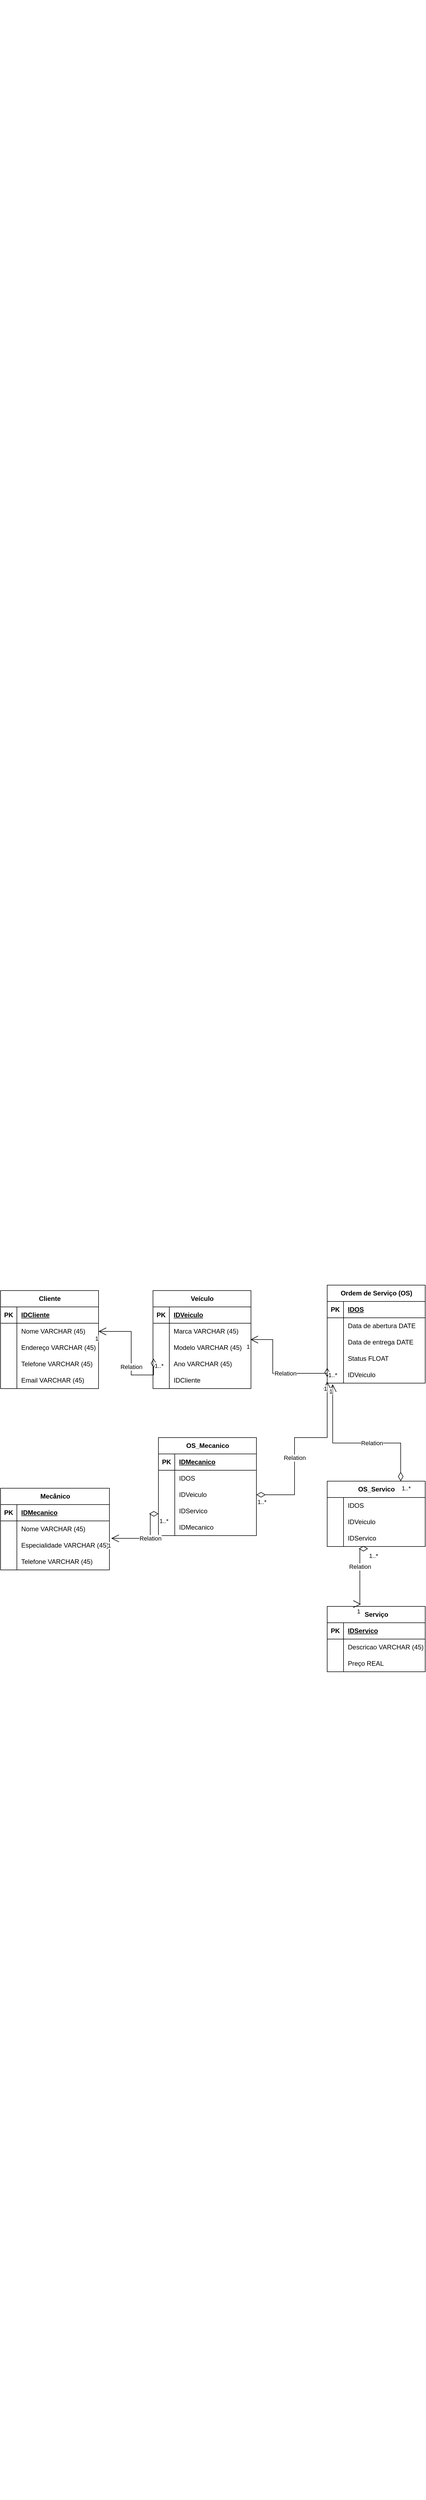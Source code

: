 <mxfile version="26.0.11">
  <diagram name="Página-1" id="3N7LyYh1EsVA9Rvr0ZQE">
    <mxGraphModel dx="880" dy="434" grid="1" gridSize="10" guides="1" tooltips="1" connect="1" arrows="1" fold="1" page="1" pageScale="1" pageWidth="827" pageHeight="1169" math="0" shadow="0">
      <root>
        <mxCell id="0" />
        <mxCell id="1" parent="0" />
        <mxCell id="9Ai0LDbEZ_OrRud7lZ-n-2" value="&#xa;  &#xa;    &#xa;      &#xa;        &#xa;        &#xa;        &#xa;          &#xa;        &#xa;        &#xa;          &#xa;        &#xa;        &#xa;          &#xa;        &#xa;        &#xa;          &#xa;        &#xa;        &#xa;          &#xa;        &#xa;        &#xa;          &#xa;        &#xa;        &#xa;          &#xa;        &#xa;        &#xa;          &#xa;        &#xa;        &#xa;          &#xa;        &#xa;        &#xa;          &#xa;        &#xa;        &#xa;          &#xa;        &#xa;        &#xa;          &#xa;        &#xa;        &#xa;          &#xa;        &#xa;        &#xa;          &#xa;        &#xa;        &#xa;          &#xa;        &#xa;        &#xa;          &#xa;        &#xa;        &#xa;          &#xa;        &#xa;        &#xa;          &#xa;        &#xa;        &#xa;          &#xa;        &#xa;        &#xa;          &#xa;        &#xa;        &#xa;          &#xa;        &#xa;        &#xa;          &#xa;        &#xa;        &#xa;          &#xa;        &#xa;        &#xa;          &#xa;        &#xa;        &#xa;          &#xa;        &#xa;        &#xa;          &#xa;        &#xa;        &#xa;          &#xa;        &#xa;        &#xa;          &#xa;        &#xa;        &#xa;          " style="text;whiteSpace=wrap;html=1;" parent="1" vertex="1">
          <mxGeometry x="40" y="40" width="30" height="1330" as="geometry" />
        </mxCell>
        <mxCell id="9Ai0LDbEZ_OrRud7lZ-n-3" value="&#xa;  &#xa;    &#xa;      &#xa;        &#xa;        &#xa;        &#xa;        &#xa;          &#xa;        &#xa;        &#xa;          &#xa;        &#xa;        &#xa;          &#xa;        &#xa;        &#xa;          &#xa;        &#xa;        &#xa;          &#xa;        &#xa;        &#xa;        &#xa;          &#xa;        &#xa;        &#xa;          &#xa;        &#xa;        &#xa;          &#xa;        &#xa;        &#xa;          &#xa;        &#xa;        &#xa;          &#xa;        &#xa;        &#xa;          &#xa;        &#xa;        &#xa;          &#xa;        &#xa;        &#xa;        &#xa;          &#xa;        &#xa;        &#xa;          &#xa;        &#xa;        &#xa;          &#xa;        &#xa;        &#xa;          &#xa;        &#xa;        &#xa;          &#xa;        &#xa;        &#xa;          &#xa;        &#xa;        &#xa;          &#xa;        &#xa;        &#xa;          &#xa;        &#xa;        &#xa;          &#xa;        &#xa;        &#xa;        &#xa;          &#xa;        &#xa;        &#xa;          &#xa;        &#xa;        &#xa;          &#xa;        &#xa;        &#xa;        &#xa;          &#xa;        &#xa;        &#xa;          &#xa;        &#xa;        &#xa;          &#xa;        &#xa;        &#xa;          &#xa;        &#xa;        &#xa;          &#xa;        &#xa;        &#xa;          &#xa;        &#xa;        &#xa;        &#xa;          &#xa;        &#xa;        &#xa;          &#xa;        &#xa;        &#xa;          " style="text;whiteSpace=wrap;html=1;" parent="1" vertex="1">
          <mxGeometry x="80" y="1410" width="30" height="1590" as="geometry" />
        </mxCell>
        <mxCell id="9Ai0LDbEZ_OrRud7lZ-n-4" value="&#xa;  &#xa;    &#xa;      &#xa;        &#xa;        &#xa;        &#xa;        &#xa;          &#xa;        &#xa;        &#xa;          &#xa;        &#xa;        &#xa;          &#xa;        &#xa;        &#xa;          &#xa;        &#xa;        &#xa;          &#xa;        &#xa;        &#xa;        &#xa;          &#xa;        &#xa;        &#xa;          &#xa;        &#xa;        &#xa;          &#xa;        &#xa;        &#xa;          &#xa;        &#xa;        &#xa;          &#xa;        &#xa;        &#xa;          &#xa;        &#xa;        &#xa;          &#xa;        &#xa;        &#xa;        &#xa;          &#xa;        &#xa;        &#xa;          &#xa;        &#xa;        &#xa;          &#xa;        &#xa;        &#xa;          &#xa;        &#xa;        &#xa;          &#xa;        &#xa;        &#xa;          &#xa;        &#xa;        &#xa;          &#xa;        &#xa;        &#xa;          &#xa;        &#xa;        &#xa;          &#xa;        &#xa;        &#xa;        &#xa;          &#xa;        &#xa;        &#xa;          &#xa;        &#xa;        &#xa;          &#xa;        &#xa;        &#xa;        &#xa;          &#xa;        &#xa;        &#xa;          &#xa;        &#xa;        &#xa;          &#xa;        &#xa;        &#xa;          &#xa;        &#xa;        &#xa;          &#xa;        &#xa;        &#xa;          &#xa;        &#xa;        &#xa;        &#xa;          &#xa;        &#xa;        &#xa;          &#xa;        &#xa;        &#xa;          " style="text;whiteSpace=wrap;html=1;" parent="1" vertex="1">
          <mxGeometry x="80" y="3040" width="30" height="1590" as="geometry" />
        </mxCell>
        <mxCell id="9Ai0LDbEZ_OrRud7lZ-n-5" value="Cliente" style="shape=table;startSize=30;container=1;collapsible=1;childLayout=tableLayout;fixedRows=1;rowLines=0;fontStyle=1;align=center;resizeLast=1;html=1;" parent="1" vertex="1">
          <mxGeometry x="20" y="2410" width="180" height="180" as="geometry" />
        </mxCell>
        <mxCell id="9Ai0LDbEZ_OrRud7lZ-n-6" value="" style="shape=tableRow;horizontal=0;startSize=0;swimlaneHead=0;swimlaneBody=0;fillColor=none;collapsible=0;dropTarget=0;points=[[0,0.5],[1,0.5]];portConstraint=eastwest;top=0;left=0;right=0;bottom=1;" parent="9Ai0LDbEZ_OrRud7lZ-n-5" vertex="1">
          <mxGeometry y="30" width="180" height="30" as="geometry" />
        </mxCell>
        <mxCell id="9Ai0LDbEZ_OrRud7lZ-n-7" value="PK" style="shape=partialRectangle;connectable=0;fillColor=none;top=0;left=0;bottom=0;right=0;fontStyle=1;overflow=hidden;whiteSpace=wrap;html=1;" parent="9Ai0LDbEZ_OrRud7lZ-n-6" vertex="1">
          <mxGeometry width="30" height="30" as="geometry">
            <mxRectangle width="30" height="30" as="alternateBounds" />
          </mxGeometry>
        </mxCell>
        <mxCell id="9Ai0LDbEZ_OrRud7lZ-n-8" value="IDCliente" style="shape=partialRectangle;connectable=0;fillColor=none;top=0;left=0;bottom=0;right=0;align=left;spacingLeft=6;fontStyle=5;overflow=hidden;whiteSpace=wrap;html=1;" parent="9Ai0LDbEZ_OrRud7lZ-n-6" vertex="1">
          <mxGeometry x="30" width="150" height="30" as="geometry">
            <mxRectangle width="150" height="30" as="alternateBounds" />
          </mxGeometry>
        </mxCell>
        <mxCell id="9Ai0LDbEZ_OrRud7lZ-n-9" value="" style="shape=tableRow;horizontal=0;startSize=0;swimlaneHead=0;swimlaneBody=0;fillColor=none;collapsible=0;dropTarget=0;points=[[0,0.5],[1,0.5]];portConstraint=eastwest;top=0;left=0;right=0;bottom=0;" parent="9Ai0LDbEZ_OrRud7lZ-n-5" vertex="1">
          <mxGeometry y="60" width="180" height="30" as="geometry" />
        </mxCell>
        <mxCell id="9Ai0LDbEZ_OrRud7lZ-n-10" value="" style="shape=partialRectangle;connectable=0;fillColor=none;top=0;left=0;bottom=0;right=0;editable=1;overflow=hidden;whiteSpace=wrap;html=1;" parent="9Ai0LDbEZ_OrRud7lZ-n-9" vertex="1">
          <mxGeometry width="30" height="30" as="geometry">
            <mxRectangle width="30" height="30" as="alternateBounds" />
          </mxGeometry>
        </mxCell>
        <mxCell id="9Ai0LDbEZ_OrRud7lZ-n-11" value="Nome VARCHAR (45)" style="shape=partialRectangle;connectable=0;fillColor=none;top=0;left=0;bottom=0;right=0;align=left;spacingLeft=6;overflow=hidden;whiteSpace=wrap;html=1;" parent="9Ai0LDbEZ_OrRud7lZ-n-9" vertex="1">
          <mxGeometry x="30" width="150" height="30" as="geometry">
            <mxRectangle width="150" height="30" as="alternateBounds" />
          </mxGeometry>
        </mxCell>
        <mxCell id="9Ai0LDbEZ_OrRud7lZ-n-12" value="" style="shape=tableRow;horizontal=0;startSize=0;swimlaneHead=0;swimlaneBody=0;fillColor=none;collapsible=0;dropTarget=0;points=[[0,0.5],[1,0.5]];portConstraint=eastwest;top=0;left=0;right=0;bottom=0;" parent="9Ai0LDbEZ_OrRud7lZ-n-5" vertex="1">
          <mxGeometry y="90" width="180" height="30" as="geometry" />
        </mxCell>
        <mxCell id="9Ai0LDbEZ_OrRud7lZ-n-13" value="" style="shape=partialRectangle;connectable=0;fillColor=none;top=0;left=0;bottom=0;right=0;editable=1;overflow=hidden;whiteSpace=wrap;html=1;" parent="9Ai0LDbEZ_OrRud7lZ-n-12" vertex="1">
          <mxGeometry width="30" height="30" as="geometry">
            <mxRectangle width="30" height="30" as="alternateBounds" />
          </mxGeometry>
        </mxCell>
        <mxCell id="9Ai0LDbEZ_OrRud7lZ-n-14" value="Endereço VARCHAR (45)" style="shape=partialRectangle;connectable=0;fillColor=none;top=0;left=0;bottom=0;right=0;align=left;spacingLeft=6;overflow=hidden;whiteSpace=wrap;html=1;" parent="9Ai0LDbEZ_OrRud7lZ-n-12" vertex="1">
          <mxGeometry x="30" width="150" height="30" as="geometry">
            <mxRectangle width="150" height="30" as="alternateBounds" />
          </mxGeometry>
        </mxCell>
        <mxCell id="9Ai0LDbEZ_OrRud7lZ-n-15" value="" style="shape=tableRow;horizontal=0;startSize=0;swimlaneHead=0;swimlaneBody=0;fillColor=none;collapsible=0;dropTarget=0;points=[[0,0.5],[1,0.5]];portConstraint=eastwest;top=0;left=0;right=0;bottom=0;" parent="9Ai0LDbEZ_OrRud7lZ-n-5" vertex="1">
          <mxGeometry y="120" width="180" height="30" as="geometry" />
        </mxCell>
        <mxCell id="9Ai0LDbEZ_OrRud7lZ-n-16" value="" style="shape=partialRectangle;connectable=0;fillColor=none;top=0;left=0;bottom=0;right=0;editable=1;overflow=hidden;whiteSpace=wrap;html=1;" parent="9Ai0LDbEZ_OrRud7lZ-n-15" vertex="1">
          <mxGeometry width="30" height="30" as="geometry">
            <mxRectangle width="30" height="30" as="alternateBounds" />
          </mxGeometry>
        </mxCell>
        <mxCell id="9Ai0LDbEZ_OrRud7lZ-n-17" value="Telefone VARCHAR (45)" style="shape=partialRectangle;connectable=0;fillColor=none;top=0;left=0;bottom=0;right=0;align=left;spacingLeft=6;overflow=hidden;whiteSpace=wrap;html=1;" parent="9Ai0LDbEZ_OrRud7lZ-n-15" vertex="1">
          <mxGeometry x="30" width="150" height="30" as="geometry">
            <mxRectangle width="150" height="30" as="alternateBounds" />
          </mxGeometry>
        </mxCell>
        <mxCell id="nkZ4B8Kq5Z6Ev2J-McXG-33" value="" style="shape=tableRow;horizontal=0;startSize=0;swimlaneHead=0;swimlaneBody=0;fillColor=none;collapsible=0;dropTarget=0;points=[[0,0.5],[1,0.5]];portConstraint=eastwest;top=0;left=0;right=0;bottom=0;" vertex="1" parent="9Ai0LDbEZ_OrRud7lZ-n-5">
          <mxGeometry y="150" width="180" height="30" as="geometry" />
        </mxCell>
        <mxCell id="nkZ4B8Kq5Z6Ev2J-McXG-34" value="" style="shape=partialRectangle;connectable=0;fillColor=none;top=0;left=0;bottom=0;right=0;editable=1;overflow=hidden;whiteSpace=wrap;html=1;" vertex="1" parent="nkZ4B8Kq5Z6Ev2J-McXG-33">
          <mxGeometry width="30" height="30" as="geometry">
            <mxRectangle width="30" height="30" as="alternateBounds" />
          </mxGeometry>
        </mxCell>
        <mxCell id="nkZ4B8Kq5Z6Ev2J-McXG-35" value="Email VARCHAR (45)" style="shape=partialRectangle;connectable=0;fillColor=none;top=0;left=0;bottom=0;right=0;align=left;spacingLeft=6;overflow=hidden;whiteSpace=wrap;html=1;" vertex="1" parent="nkZ4B8Kq5Z6Ev2J-McXG-33">
          <mxGeometry x="30" width="150" height="30" as="geometry">
            <mxRectangle width="150" height="30" as="alternateBounds" />
          </mxGeometry>
        </mxCell>
        <mxCell id="9Ai0LDbEZ_OrRud7lZ-n-18" value="Veículo" style="shape=table;startSize=30;container=1;collapsible=1;childLayout=tableLayout;fixedRows=1;rowLines=0;fontStyle=1;align=center;resizeLast=1;html=1;" parent="1" vertex="1">
          <mxGeometry x="300" y="2410" width="180" height="180" as="geometry" />
        </mxCell>
        <mxCell id="9Ai0LDbEZ_OrRud7lZ-n-19" value="" style="shape=tableRow;horizontal=0;startSize=0;swimlaneHead=0;swimlaneBody=0;fillColor=none;collapsible=0;dropTarget=0;points=[[0,0.5],[1,0.5]];portConstraint=eastwest;top=0;left=0;right=0;bottom=1;" parent="9Ai0LDbEZ_OrRud7lZ-n-18" vertex="1">
          <mxGeometry y="30" width="180" height="30" as="geometry" />
        </mxCell>
        <mxCell id="9Ai0LDbEZ_OrRud7lZ-n-20" value="PK" style="shape=partialRectangle;connectable=0;fillColor=none;top=0;left=0;bottom=0;right=0;fontStyle=1;overflow=hidden;whiteSpace=wrap;html=1;" parent="9Ai0LDbEZ_OrRud7lZ-n-19" vertex="1">
          <mxGeometry width="30" height="30" as="geometry">
            <mxRectangle width="30" height="30" as="alternateBounds" />
          </mxGeometry>
        </mxCell>
        <mxCell id="9Ai0LDbEZ_OrRud7lZ-n-21" value="IDVeiculo" style="shape=partialRectangle;connectable=0;fillColor=none;top=0;left=0;bottom=0;right=0;align=left;spacingLeft=6;fontStyle=5;overflow=hidden;whiteSpace=wrap;html=1;" parent="9Ai0LDbEZ_OrRud7lZ-n-19" vertex="1">
          <mxGeometry x="30" width="150" height="30" as="geometry">
            <mxRectangle width="150" height="30" as="alternateBounds" />
          </mxGeometry>
        </mxCell>
        <mxCell id="9Ai0LDbEZ_OrRud7lZ-n-25" value="" style="shape=tableRow;horizontal=0;startSize=0;swimlaneHead=0;swimlaneBody=0;fillColor=none;collapsible=0;dropTarget=0;points=[[0,0.5],[1,0.5]];portConstraint=eastwest;top=0;left=0;right=0;bottom=0;" parent="9Ai0LDbEZ_OrRud7lZ-n-18" vertex="1">
          <mxGeometry y="60" width="180" height="30" as="geometry" />
        </mxCell>
        <mxCell id="9Ai0LDbEZ_OrRud7lZ-n-26" value="" style="shape=partialRectangle;connectable=0;fillColor=none;top=0;left=0;bottom=0;right=0;editable=1;overflow=hidden;whiteSpace=wrap;html=1;" parent="9Ai0LDbEZ_OrRud7lZ-n-25" vertex="1">
          <mxGeometry width="30" height="30" as="geometry">
            <mxRectangle width="30" height="30" as="alternateBounds" />
          </mxGeometry>
        </mxCell>
        <mxCell id="9Ai0LDbEZ_OrRud7lZ-n-27" value="Marca VARCHAR (45)" style="shape=partialRectangle;connectable=0;fillColor=none;top=0;left=0;bottom=0;right=0;align=left;spacingLeft=6;overflow=hidden;whiteSpace=wrap;html=1;" parent="9Ai0LDbEZ_OrRud7lZ-n-25" vertex="1">
          <mxGeometry x="30" width="150" height="30" as="geometry">
            <mxRectangle width="150" height="30" as="alternateBounds" />
          </mxGeometry>
        </mxCell>
        <mxCell id="9Ai0LDbEZ_OrRud7lZ-n-28" value="" style="shape=tableRow;horizontal=0;startSize=0;swimlaneHead=0;swimlaneBody=0;fillColor=none;collapsible=0;dropTarget=0;points=[[0,0.5],[1,0.5]];portConstraint=eastwest;top=0;left=0;right=0;bottom=0;" parent="9Ai0LDbEZ_OrRud7lZ-n-18" vertex="1">
          <mxGeometry y="90" width="180" height="30" as="geometry" />
        </mxCell>
        <mxCell id="9Ai0LDbEZ_OrRud7lZ-n-29" value="" style="shape=partialRectangle;connectable=0;fillColor=none;top=0;left=0;bottom=0;right=0;editable=1;overflow=hidden;whiteSpace=wrap;html=1;" parent="9Ai0LDbEZ_OrRud7lZ-n-28" vertex="1">
          <mxGeometry width="30" height="30" as="geometry">
            <mxRectangle width="30" height="30" as="alternateBounds" />
          </mxGeometry>
        </mxCell>
        <mxCell id="9Ai0LDbEZ_OrRud7lZ-n-30" value="Modelo VARCHAR (45)" style="shape=partialRectangle;connectable=0;fillColor=none;top=0;left=0;bottom=0;right=0;align=left;spacingLeft=6;overflow=hidden;whiteSpace=wrap;html=1;" parent="9Ai0LDbEZ_OrRud7lZ-n-28" vertex="1">
          <mxGeometry x="30" width="150" height="30" as="geometry">
            <mxRectangle width="150" height="30" as="alternateBounds" />
          </mxGeometry>
        </mxCell>
        <mxCell id="9Ai0LDbEZ_OrRud7lZ-n-47" value="" style="shape=tableRow;horizontal=0;startSize=0;swimlaneHead=0;swimlaneBody=0;fillColor=none;collapsible=0;dropTarget=0;points=[[0,0.5],[1,0.5]];portConstraint=eastwest;top=0;left=0;right=0;bottom=0;" parent="9Ai0LDbEZ_OrRud7lZ-n-18" vertex="1">
          <mxGeometry y="120" width="180" height="30" as="geometry" />
        </mxCell>
        <mxCell id="9Ai0LDbEZ_OrRud7lZ-n-48" value="" style="shape=partialRectangle;connectable=0;fillColor=none;top=0;left=0;bottom=0;right=0;editable=1;overflow=hidden;whiteSpace=wrap;html=1;" parent="9Ai0LDbEZ_OrRud7lZ-n-47" vertex="1">
          <mxGeometry width="30" height="30" as="geometry">
            <mxRectangle width="30" height="30" as="alternateBounds" />
          </mxGeometry>
        </mxCell>
        <mxCell id="9Ai0LDbEZ_OrRud7lZ-n-49" value="Ano VARCHAR (45)" style="shape=partialRectangle;connectable=0;fillColor=none;top=0;left=0;bottom=0;right=0;align=left;spacingLeft=6;overflow=hidden;whiteSpace=wrap;html=1;" parent="9Ai0LDbEZ_OrRud7lZ-n-47" vertex="1">
          <mxGeometry x="30" width="150" height="30" as="geometry">
            <mxRectangle width="150" height="30" as="alternateBounds" />
          </mxGeometry>
        </mxCell>
        <mxCell id="9Ai0LDbEZ_OrRud7lZ-n-50" value="" style="shape=tableRow;horizontal=0;startSize=0;swimlaneHead=0;swimlaneBody=0;fillColor=none;collapsible=0;dropTarget=0;points=[[0,0.5],[1,0.5]];portConstraint=eastwest;top=0;left=0;right=0;bottom=0;" parent="9Ai0LDbEZ_OrRud7lZ-n-18" vertex="1">
          <mxGeometry y="150" width="180" height="30" as="geometry" />
        </mxCell>
        <mxCell id="9Ai0LDbEZ_OrRud7lZ-n-51" value="" style="shape=partialRectangle;connectable=0;fillColor=none;top=0;left=0;bottom=0;right=0;editable=1;overflow=hidden;whiteSpace=wrap;html=1;" parent="9Ai0LDbEZ_OrRud7lZ-n-50" vertex="1">
          <mxGeometry width="30" height="30" as="geometry">
            <mxRectangle width="30" height="30" as="alternateBounds" />
          </mxGeometry>
        </mxCell>
        <mxCell id="9Ai0LDbEZ_OrRud7lZ-n-52" value="IDCliente" style="shape=partialRectangle;connectable=0;fillColor=none;top=0;left=0;bottom=0;right=0;align=left;spacingLeft=6;overflow=hidden;whiteSpace=wrap;html=1;" parent="9Ai0LDbEZ_OrRud7lZ-n-50" vertex="1">
          <mxGeometry x="30" width="150" height="30" as="geometry">
            <mxRectangle width="150" height="30" as="alternateBounds" />
          </mxGeometry>
        </mxCell>
        <mxCell id="9Ai0LDbEZ_OrRud7lZ-n-53" value="Ordem de Serviço (OS)" style="shape=table;startSize=30;container=1;collapsible=1;childLayout=tableLayout;fixedRows=1;rowLines=0;fontStyle=1;align=center;resizeLast=1;html=1;" parent="1" vertex="1">
          <mxGeometry x="620" y="2400" width="180" height="180" as="geometry" />
        </mxCell>
        <mxCell id="9Ai0LDbEZ_OrRud7lZ-n-54" value="" style="shape=tableRow;horizontal=0;startSize=0;swimlaneHead=0;swimlaneBody=0;fillColor=none;collapsible=0;dropTarget=0;points=[[0,0.5],[1,0.5]];portConstraint=eastwest;top=0;left=0;right=0;bottom=1;" parent="9Ai0LDbEZ_OrRud7lZ-n-53" vertex="1">
          <mxGeometry y="30" width="180" height="30" as="geometry" />
        </mxCell>
        <mxCell id="9Ai0LDbEZ_OrRud7lZ-n-55" value="PK" style="shape=partialRectangle;connectable=0;fillColor=none;top=0;left=0;bottom=0;right=0;fontStyle=1;overflow=hidden;whiteSpace=wrap;html=1;" parent="9Ai0LDbEZ_OrRud7lZ-n-54" vertex="1">
          <mxGeometry width="30" height="30" as="geometry">
            <mxRectangle width="30" height="30" as="alternateBounds" />
          </mxGeometry>
        </mxCell>
        <mxCell id="9Ai0LDbEZ_OrRud7lZ-n-56" value="IDOS" style="shape=partialRectangle;connectable=0;fillColor=none;top=0;left=0;bottom=0;right=0;align=left;spacingLeft=6;fontStyle=5;overflow=hidden;whiteSpace=wrap;html=1;" parent="9Ai0LDbEZ_OrRud7lZ-n-54" vertex="1">
          <mxGeometry x="30" width="150" height="30" as="geometry">
            <mxRectangle width="150" height="30" as="alternateBounds" />
          </mxGeometry>
        </mxCell>
        <mxCell id="9Ai0LDbEZ_OrRud7lZ-n-57" value="" style="shape=tableRow;horizontal=0;startSize=0;swimlaneHead=0;swimlaneBody=0;fillColor=none;collapsible=0;dropTarget=0;points=[[0,0.5],[1,0.5]];portConstraint=eastwest;top=0;left=0;right=0;bottom=0;" parent="9Ai0LDbEZ_OrRud7lZ-n-53" vertex="1">
          <mxGeometry y="60" width="180" height="30" as="geometry" />
        </mxCell>
        <mxCell id="9Ai0LDbEZ_OrRud7lZ-n-58" value="" style="shape=partialRectangle;connectable=0;fillColor=none;top=0;left=0;bottom=0;right=0;editable=1;overflow=hidden;whiteSpace=wrap;html=1;" parent="9Ai0LDbEZ_OrRud7lZ-n-57" vertex="1">
          <mxGeometry width="30" height="30" as="geometry">
            <mxRectangle width="30" height="30" as="alternateBounds" />
          </mxGeometry>
        </mxCell>
        <mxCell id="9Ai0LDbEZ_OrRud7lZ-n-59" value="Data de abertura DATE" style="shape=partialRectangle;connectable=0;fillColor=none;top=0;left=0;bottom=0;right=0;align=left;spacingLeft=6;overflow=hidden;whiteSpace=wrap;html=1;" parent="9Ai0LDbEZ_OrRud7lZ-n-57" vertex="1">
          <mxGeometry x="30" width="150" height="30" as="geometry">
            <mxRectangle width="150" height="30" as="alternateBounds" />
          </mxGeometry>
        </mxCell>
        <mxCell id="9Ai0LDbEZ_OrRud7lZ-n-60" value="" style="shape=tableRow;horizontal=0;startSize=0;swimlaneHead=0;swimlaneBody=0;fillColor=none;collapsible=0;dropTarget=0;points=[[0,0.5],[1,0.5]];portConstraint=eastwest;top=0;left=0;right=0;bottom=0;" parent="9Ai0LDbEZ_OrRud7lZ-n-53" vertex="1">
          <mxGeometry y="90" width="180" height="30" as="geometry" />
        </mxCell>
        <mxCell id="9Ai0LDbEZ_OrRud7lZ-n-61" value="" style="shape=partialRectangle;connectable=0;fillColor=none;top=0;left=0;bottom=0;right=0;editable=1;overflow=hidden;whiteSpace=wrap;html=1;" parent="9Ai0LDbEZ_OrRud7lZ-n-60" vertex="1">
          <mxGeometry width="30" height="30" as="geometry">
            <mxRectangle width="30" height="30" as="alternateBounds" />
          </mxGeometry>
        </mxCell>
        <mxCell id="9Ai0LDbEZ_OrRud7lZ-n-62" value="Data de entrega DATE" style="shape=partialRectangle;connectable=0;fillColor=none;top=0;left=0;bottom=0;right=0;align=left;spacingLeft=6;overflow=hidden;whiteSpace=wrap;html=1;" parent="9Ai0LDbEZ_OrRud7lZ-n-60" vertex="1">
          <mxGeometry x="30" width="150" height="30" as="geometry">
            <mxRectangle width="150" height="30" as="alternateBounds" />
          </mxGeometry>
        </mxCell>
        <mxCell id="9Ai0LDbEZ_OrRud7lZ-n-63" value="" style="shape=tableRow;horizontal=0;startSize=0;swimlaneHead=0;swimlaneBody=0;fillColor=none;collapsible=0;dropTarget=0;points=[[0,0.5],[1,0.5]];portConstraint=eastwest;top=0;left=0;right=0;bottom=0;" parent="9Ai0LDbEZ_OrRud7lZ-n-53" vertex="1">
          <mxGeometry y="120" width="180" height="30" as="geometry" />
        </mxCell>
        <mxCell id="9Ai0LDbEZ_OrRud7lZ-n-64" value="" style="shape=partialRectangle;connectable=0;fillColor=none;top=0;left=0;bottom=0;right=0;editable=1;overflow=hidden;whiteSpace=wrap;html=1;" parent="9Ai0LDbEZ_OrRud7lZ-n-63" vertex="1">
          <mxGeometry width="30" height="30" as="geometry">
            <mxRectangle width="30" height="30" as="alternateBounds" />
          </mxGeometry>
        </mxCell>
        <mxCell id="9Ai0LDbEZ_OrRud7lZ-n-65" value="Status FLOAT" style="shape=partialRectangle;connectable=0;fillColor=none;top=0;left=0;bottom=0;right=0;align=left;spacingLeft=6;overflow=hidden;whiteSpace=wrap;html=1;" parent="9Ai0LDbEZ_OrRud7lZ-n-63" vertex="1">
          <mxGeometry x="30" width="150" height="30" as="geometry">
            <mxRectangle width="150" height="30" as="alternateBounds" />
          </mxGeometry>
        </mxCell>
        <mxCell id="9Ai0LDbEZ_OrRud7lZ-n-66" value="" style="shape=tableRow;horizontal=0;startSize=0;swimlaneHead=0;swimlaneBody=0;fillColor=none;collapsible=0;dropTarget=0;points=[[0,0.5],[1,0.5]];portConstraint=eastwest;top=0;left=0;right=0;bottom=0;" parent="9Ai0LDbEZ_OrRud7lZ-n-53" vertex="1">
          <mxGeometry y="150" width="180" height="30" as="geometry" />
        </mxCell>
        <mxCell id="9Ai0LDbEZ_OrRud7lZ-n-67" value="" style="shape=partialRectangle;connectable=0;fillColor=none;top=0;left=0;bottom=0;right=0;editable=1;overflow=hidden;whiteSpace=wrap;html=1;" parent="9Ai0LDbEZ_OrRud7lZ-n-66" vertex="1">
          <mxGeometry width="30" height="30" as="geometry">
            <mxRectangle width="30" height="30" as="alternateBounds" />
          </mxGeometry>
        </mxCell>
        <mxCell id="9Ai0LDbEZ_OrRud7lZ-n-68" value="IDVeiculo" style="shape=partialRectangle;connectable=0;fillColor=none;top=0;left=0;bottom=0;right=0;align=left;spacingLeft=6;overflow=hidden;whiteSpace=wrap;html=1;" parent="9Ai0LDbEZ_OrRud7lZ-n-66" vertex="1">
          <mxGeometry x="30" width="150" height="30" as="geometry">
            <mxRectangle width="150" height="30" as="alternateBounds" />
          </mxGeometry>
        </mxCell>
        <mxCell id="9Ai0LDbEZ_OrRud7lZ-n-91" value="OS_Mecanico" style="shape=table;startSize=30;container=1;collapsible=1;childLayout=tableLayout;fixedRows=1;rowLines=0;fontStyle=1;align=center;resizeLast=1;html=1;" parent="1" vertex="1">
          <mxGeometry x="310" y="2680" width="180" height="180" as="geometry" />
        </mxCell>
        <mxCell id="9Ai0LDbEZ_OrRud7lZ-n-92" value="" style="shape=tableRow;horizontal=0;startSize=0;swimlaneHead=0;swimlaneBody=0;fillColor=none;collapsible=0;dropTarget=0;points=[[0,0.5],[1,0.5]];portConstraint=eastwest;top=0;left=0;right=0;bottom=1;" parent="9Ai0LDbEZ_OrRud7lZ-n-91" vertex="1">
          <mxGeometry y="30" width="180" height="30" as="geometry" />
        </mxCell>
        <mxCell id="9Ai0LDbEZ_OrRud7lZ-n-93" value="PK" style="shape=partialRectangle;connectable=0;fillColor=none;top=0;left=0;bottom=0;right=0;fontStyle=1;overflow=hidden;whiteSpace=wrap;html=1;" parent="9Ai0LDbEZ_OrRud7lZ-n-92" vertex="1">
          <mxGeometry width="30" height="30" as="geometry">
            <mxRectangle width="30" height="30" as="alternateBounds" />
          </mxGeometry>
        </mxCell>
        <mxCell id="9Ai0LDbEZ_OrRud7lZ-n-94" value="IDMecanico" style="shape=partialRectangle;connectable=0;fillColor=none;top=0;left=0;bottom=0;right=0;align=left;spacingLeft=6;fontStyle=5;overflow=hidden;whiteSpace=wrap;html=1;" parent="9Ai0LDbEZ_OrRud7lZ-n-92" vertex="1">
          <mxGeometry x="30" width="150" height="30" as="geometry">
            <mxRectangle width="150" height="30" as="alternateBounds" />
          </mxGeometry>
        </mxCell>
        <mxCell id="9Ai0LDbEZ_OrRud7lZ-n-95" value="" style="shape=tableRow;horizontal=0;startSize=0;swimlaneHead=0;swimlaneBody=0;fillColor=none;collapsible=0;dropTarget=0;points=[[0,0.5],[1,0.5]];portConstraint=eastwest;top=0;left=0;right=0;bottom=0;" parent="9Ai0LDbEZ_OrRud7lZ-n-91" vertex="1">
          <mxGeometry y="60" width="180" height="30" as="geometry" />
        </mxCell>
        <mxCell id="9Ai0LDbEZ_OrRud7lZ-n-96" value="" style="shape=partialRectangle;connectable=0;fillColor=none;top=0;left=0;bottom=0;right=0;editable=1;overflow=hidden;whiteSpace=wrap;html=1;" parent="9Ai0LDbEZ_OrRud7lZ-n-95" vertex="1">
          <mxGeometry width="30" height="30" as="geometry">
            <mxRectangle width="30" height="30" as="alternateBounds" />
          </mxGeometry>
        </mxCell>
        <mxCell id="9Ai0LDbEZ_OrRud7lZ-n-97" value="IDOS" style="shape=partialRectangle;connectable=0;fillColor=none;top=0;left=0;bottom=0;right=0;align=left;spacingLeft=6;overflow=hidden;whiteSpace=wrap;html=1;" parent="9Ai0LDbEZ_OrRud7lZ-n-95" vertex="1">
          <mxGeometry x="30" width="150" height="30" as="geometry">
            <mxRectangle width="150" height="30" as="alternateBounds" />
          </mxGeometry>
        </mxCell>
        <mxCell id="9Ai0LDbEZ_OrRud7lZ-n-98" value="" style="shape=tableRow;horizontal=0;startSize=0;swimlaneHead=0;swimlaneBody=0;fillColor=none;collapsible=0;dropTarget=0;points=[[0,0.5],[1,0.5]];portConstraint=eastwest;top=0;left=0;right=0;bottom=0;" parent="9Ai0LDbEZ_OrRud7lZ-n-91" vertex="1">
          <mxGeometry y="90" width="180" height="30" as="geometry" />
        </mxCell>
        <mxCell id="9Ai0LDbEZ_OrRud7lZ-n-99" value="" style="shape=partialRectangle;connectable=0;fillColor=none;top=0;left=0;bottom=0;right=0;editable=1;overflow=hidden;whiteSpace=wrap;html=1;" parent="9Ai0LDbEZ_OrRud7lZ-n-98" vertex="1">
          <mxGeometry width="30" height="30" as="geometry">
            <mxRectangle width="30" height="30" as="alternateBounds" />
          </mxGeometry>
        </mxCell>
        <mxCell id="9Ai0LDbEZ_OrRud7lZ-n-100" value="IDVeiculo" style="shape=partialRectangle;connectable=0;fillColor=none;top=0;left=0;bottom=0;right=0;align=left;spacingLeft=6;overflow=hidden;whiteSpace=wrap;html=1;" parent="9Ai0LDbEZ_OrRud7lZ-n-98" vertex="1">
          <mxGeometry x="30" width="150" height="30" as="geometry">
            <mxRectangle width="150" height="30" as="alternateBounds" />
          </mxGeometry>
        </mxCell>
        <mxCell id="9Ai0LDbEZ_OrRud7lZ-n-101" value="" style="shape=tableRow;horizontal=0;startSize=0;swimlaneHead=0;swimlaneBody=0;fillColor=none;collapsible=0;dropTarget=0;points=[[0,0.5],[1,0.5]];portConstraint=eastwest;top=0;left=0;right=0;bottom=0;" parent="9Ai0LDbEZ_OrRud7lZ-n-91" vertex="1">
          <mxGeometry y="120" width="180" height="30" as="geometry" />
        </mxCell>
        <mxCell id="9Ai0LDbEZ_OrRud7lZ-n-102" value="" style="shape=partialRectangle;connectable=0;fillColor=none;top=0;left=0;bottom=0;right=0;editable=1;overflow=hidden;whiteSpace=wrap;html=1;" parent="9Ai0LDbEZ_OrRud7lZ-n-101" vertex="1">
          <mxGeometry width="30" height="30" as="geometry">
            <mxRectangle width="30" height="30" as="alternateBounds" />
          </mxGeometry>
        </mxCell>
        <mxCell id="9Ai0LDbEZ_OrRud7lZ-n-103" value="IDServico" style="shape=partialRectangle;connectable=0;fillColor=none;top=0;left=0;bottom=0;right=0;align=left;spacingLeft=6;overflow=hidden;whiteSpace=wrap;html=1;" parent="9Ai0LDbEZ_OrRud7lZ-n-101" vertex="1">
          <mxGeometry x="30" width="150" height="30" as="geometry">
            <mxRectangle width="150" height="30" as="alternateBounds" />
          </mxGeometry>
        </mxCell>
        <mxCell id="9Ai0LDbEZ_OrRud7lZ-n-156" value="" style="shape=tableRow;horizontal=0;startSize=0;swimlaneHead=0;swimlaneBody=0;fillColor=none;collapsible=0;dropTarget=0;points=[[0,0.5],[1,0.5]];portConstraint=eastwest;top=0;left=0;right=0;bottom=0;" parent="9Ai0LDbEZ_OrRud7lZ-n-91" vertex="1">
          <mxGeometry y="150" width="180" height="30" as="geometry" />
        </mxCell>
        <mxCell id="9Ai0LDbEZ_OrRud7lZ-n-157" value="" style="shape=partialRectangle;connectable=0;fillColor=none;top=0;left=0;bottom=0;right=0;editable=1;overflow=hidden;whiteSpace=wrap;html=1;" parent="9Ai0LDbEZ_OrRud7lZ-n-156" vertex="1">
          <mxGeometry width="30" height="30" as="geometry">
            <mxRectangle width="30" height="30" as="alternateBounds" />
          </mxGeometry>
        </mxCell>
        <mxCell id="9Ai0LDbEZ_OrRud7lZ-n-158" value="IDMecanico" style="shape=partialRectangle;connectable=0;fillColor=none;top=0;left=0;bottom=0;right=0;align=left;spacingLeft=6;overflow=hidden;whiteSpace=wrap;html=1;" parent="9Ai0LDbEZ_OrRud7lZ-n-156" vertex="1">
          <mxGeometry x="30" width="150" height="30" as="geometry">
            <mxRectangle width="150" height="30" as="alternateBounds" />
          </mxGeometry>
        </mxCell>
        <mxCell id="9Ai0LDbEZ_OrRud7lZ-n-159" value="Serviço" style="shape=table;startSize=30;container=1;collapsible=1;childLayout=tableLayout;fixedRows=1;rowLines=0;fontStyle=1;align=center;resizeLast=1;html=1;" parent="1" vertex="1">
          <mxGeometry x="620" y="2990" width="180" height="120" as="geometry" />
        </mxCell>
        <mxCell id="9Ai0LDbEZ_OrRud7lZ-n-160" value="" style="shape=tableRow;horizontal=0;startSize=0;swimlaneHead=0;swimlaneBody=0;fillColor=none;collapsible=0;dropTarget=0;points=[[0,0.5],[1,0.5]];portConstraint=eastwest;top=0;left=0;right=0;bottom=1;" parent="9Ai0LDbEZ_OrRud7lZ-n-159" vertex="1">
          <mxGeometry y="30" width="180" height="30" as="geometry" />
        </mxCell>
        <mxCell id="9Ai0LDbEZ_OrRud7lZ-n-161" value="PK" style="shape=partialRectangle;connectable=0;fillColor=none;top=0;left=0;bottom=0;right=0;fontStyle=1;overflow=hidden;whiteSpace=wrap;html=1;" parent="9Ai0LDbEZ_OrRud7lZ-n-160" vertex="1">
          <mxGeometry width="30" height="30" as="geometry">
            <mxRectangle width="30" height="30" as="alternateBounds" />
          </mxGeometry>
        </mxCell>
        <mxCell id="9Ai0LDbEZ_OrRud7lZ-n-162" value="IDServico" style="shape=partialRectangle;connectable=0;fillColor=none;top=0;left=0;bottom=0;right=0;align=left;spacingLeft=6;fontStyle=5;overflow=hidden;whiteSpace=wrap;html=1;" parent="9Ai0LDbEZ_OrRud7lZ-n-160" vertex="1">
          <mxGeometry x="30" width="150" height="30" as="geometry">
            <mxRectangle width="150" height="30" as="alternateBounds" />
          </mxGeometry>
        </mxCell>
        <mxCell id="9Ai0LDbEZ_OrRud7lZ-n-163" value="" style="shape=tableRow;horizontal=0;startSize=0;swimlaneHead=0;swimlaneBody=0;fillColor=none;collapsible=0;dropTarget=0;points=[[0,0.5],[1,0.5]];portConstraint=eastwest;top=0;left=0;right=0;bottom=0;" parent="9Ai0LDbEZ_OrRud7lZ-n-159" vertex="1">
          <mxGeometry y="60" width="180" height="30" as="geometry" />
        </mxCell>
        <mxCell id="9Ai0LDbEZ_OrRud7lZ-n-164" value="" style="shape=partialRectangle;connectable=0;fillColor=none;top=0;left=0;bottom=0;right=0;editable=1;overflow=hidden;whiteSpace=wrap;html=1;" parent="9Ai0LDbEZ_OrRud7lZ-n-163" vertex="1">
          <mxGeometry width="30" height="30" as="geometry">
            <mxRectangle width="30" height="30" as="alternateBounds" />
          </mxGeometry>
        </mxCell>
        <mxCell id="9Ai0LDbEZ_OrRud7lZ-n-165" value="Descricao VARCHAR (45)" style="shape=partialRectangle;connectable=0;fillColor=none;top=0;left=0;bottom=0;right=0;align=left;spacingLeft=6;overflow=hidden;whiteSpace=wrap;html=1;" parent="9Ai0LDbEZ_OrRud7lZ-n-163" vertex="1">
          <mxGeometry x="30" width="150" height="30" as="geometry">
            <mxRectangle width="150" height="30" as="alternateBounds" />
          </mxGeometry>
        </mxCell>
        <mxCell id="9Ai0LDbEZ_OrRud7lZ-n-166" value="" style="shape=tableRow;horizontal=0;startSize=0;swimlaneHead=0;swimlaneBody=0;fillColor=none;collapsible=0;dropTarget=0;points=[[0,0.5],[1,0.5]];portConstraint=eastwest;top=0;left=0;right=0;bottom=0;" parent="9Ai0LDbEZ_OrRud7lZ-n-159" vertex="1">
          <mxGeometry y="90" width="180" height="30" as="geometry" />
        </mxCell>
        <mxCell id="9Ai0LDbEZ_OrRud7lZ-n-167" value="" style="shape=partialRectangle;connectable=0;fillColor=none;top=0;left=0;bottom=0;right=0;editable=1;overflow=hidden;whiteSpace=wrap;html=1;" parent="9Ai0LDbEZ_OrRud7lZ-n-166" vertex="1">
          <mxGeometry width="30" height="30" as="geometry">
            <mxRectangle width="30" height="30" as="alternateBounds" />
          </mxGeometry>
        </mxCell>
        <mxCell id="9Ai0LDbEZ_OrRud7lZ-n-168" value="Preço REAL" style="shape=partialRectangle;connectable=0;fillColor=none;top=0;left=0;bottom=0;right=0;align=left;spacingLeft=6;overflow=hidden;whiteSpace=wrap;html=1;" parent="9Ai0LDbEZ_OrRud7lZ-n-166" vertex="1">
          <mxGeometry x="30" width="150" height="30" as="geometry">
            <mxRectangle width="150" height="30" as="alternateBounds" />
          </mxGeometry>
        </mxCell>
        <mxCell id="9Ai0LDbEZ_OrRud7lZ-n-172" value="Mecânico" style="shape=table;startSize=30;container=1;collapsible=1;childLayout=tableLayout;fixedRows=1;rowLines=0;fontStyle=1;align=center;resizeLast=1;html=1;" parent="1" vertex="1">
          <mxGeometry x="20" y="2773" width="200" height="150" as="geometry" />
        </mxCell>
        <mxCell id="9Ai0LDbEZ_OrRud7lZ-n-173" value="" style="shape=tableRow;horizontal=0;startSize=0;swimlaneHead=0;swimlaneBody=0;fillColor=none;collapsible=0;dropTarget=0;points=[[0,0.5],[1,0.5]];portConstraint=eastwest;top=0;left=0;right=0;bottom=1;" parent="9Ai0LDbEZ_OrRud7lZ-n-172" vertex="1">
          <mxGeometry y="30" width="200" height="30" as="geometry" />
        </mxCell>
        <mxCell id="9Ai0LDbEZ_OrRud7lZ-n-174" value="PK" style="shape=partialRectangle;connectable=0;fillColor=none;top=0;left=0;bottom=0;right=0;fontStyle=1;overflow=hidden;whiteSpace=wrap;html=1;" parent="9Ai0LDbEZ_OrRud7lZ-n-173" vertex="1">
          <mxGeometry width="30" height="30" as="geometry">
            <mxRectangle width="30" height="30" as="alternateBounds" />
          </mxGeometry>
        </mxCell>
        <mxCell id="9Ai0LDbEZ_OrRud7lZ-n-175" value="IDMecanico" style="shape=partialRectangle;connectable=0;fillColor=none;top=0;left=0;bottom=0;right=0;align=left;spacingLeft=6;fontStyle=5;overflow=hidden;whiteSpace=wrap;html=1;" parent="9Ai0LDbEZ_OrRud7lZ-n-173" vertex="1">
          <mxGeometry x="30" width="170" height="30" as="geometry">
            <mxRectangle width="170" height="30" as="alternateBounds" />
          </mxGeometry>
        </mxCell>
        <mxCell id="9Ai0LDbEZ_OrRud7lZ-n-176" value="" style="shape=tableRow;horizontal=0;startSize=0;swimlaneHead=0;swimlaneBody=0;fillColor=none;collapsible=0;dropTarget=0;points=[[0,0.5],[1,0.5]];portConstraint=eastwest;top=0;left=0;right=0;bottom=0;" parent="9Ai0LDbEZ_OrRud7lZ-n-172" vertex="1">
          <mxGeometry y="60" width="200" height="30" as="geometry" />
        </mxCell>
        <mxCell id="9Ai0LDbEZ_OrRud7lZ-n-177" value="" style="shape=partialRectangle;connectable=0;fillColor=none;top=0;left=0;bottom=0;right=0;editable=1;overflow=hidden;whiteSpace=wrap;html=1;" parent="9Ai0LDbEZ_OrRud7lZ-n-176" vertex="1">
          <mxGeometry width="30" height="30" as="geometry">
            <mxRectangle width="30" height="30" as="alternateBounds" />
          </mxGeometry>
        </mxCell>
        <mxCell id="9Ai0LDbEZ_OrRud7lZ-n-178" value="Nome VARCHAR (45)" style="shape=partialRectangle;connectable=0;fillColor=none;top=0;left=0;bottom=0;right=0;align=left;spacingLeft=6;overflow=hidden;whiteSpace=wrap;html=1;" parent="9Ai0LDbEZ_OrRud7lZ-n-176" vertex="1">
          <mxGeometry x="30" width="170" height="30" as="geometry">
            <mxRectangle width="170" height="30" as="alternateBounds" />
          </mxGeometry>
        </mxCell>
        <mxCell id="9Ai0LDbEZ_OrRud7lZ-n-179" value="" style="shape=tableRow;horizontal=0;startSize=0;swimlaneHead=0;swimlaneBody=0;fillColor=none;collapsible=0;dropTarget=0;points=[[0,0.5],[1,0.5]];portConstraint=eastwest;top=0;left=0;right=0;bottom=0;" parent="9Ai0LDbEZ_OrRud7lZ-n-172" vertex="1">
          <mxGeometry y="90" width="200" height="30" as="geometry" />
        </mxCell>
        <mxCell id="9Ai0LDbEZ_OrRud7lZ-n-180" value="" style="shape=partialRectangle;connectable=0;fillColor=none;top=0;left=0;bottom=0;right=0;editable=1;overflow=hidden;whiteSpace=wrap;html=1;" parent="9Ai0LDbEZ_OrRud7lZ-n-179" vertex="1">
          <mxGeometry width="30" height="30" as="geometry">
            <mxRectangle width="30" height="30" as="alternateBounds" />
          </mxGeometry>
        </mxCell>
        <mxCell id="9Ai0LDbEZ_OrRud7lZ-n-181" value="Especialidade VARCHAR (45)" style="shape=partialRectangle;connectable=0;fillColor=none;top=0;left=0;bottom=0;right=0;align=left;spacingLeft=6;overflow=hidden;whiteSpace=wrap;html=1;" parent="9Ai0LDbEZ_OrRud7lZ-n-179" vertex="1">
          <mxGeometry x="30" width="170" height="30" as="geometry">
            <mxRectangle width="170" height="30" as="alternateBounds" />
          </mxGeometry>
        </mxCell>
        <mxCell id="nkZ4B8Kq5Z6Ev2J-McXG-27" value="" style="shape=tableRow;horizontal=0;startSize=0;swimlaneHead=0;swimlaneBody=0;fillColor=none;collapsible=0;dropTarget=0;points=[[0,0.5],[1,0.5]];portConstraint=eastwest;top=0;left=0;right=0;bottom=0;" vertex="1" parent="9Ai0LDbEZ_OrRud7lZ-n-172">
          <mxGeometry y="120" width="200" height="30" as="geometry" />
        </mxCell>
        <mxCell id="nkZ4B8Kq5Z6Ev2J-McXG-28" value="" style="shape=partialRectangle;connectable=0;fillColor=none;top=0;left=0;bottom=0;right=0;editable=1;overflow=hidden;whiteSpace=wrap;html=1;" vertex="1" parent="nkZ4B8Kq5Z6Ev2J-McXG-27">
          <mxGeometry width="30" height="30" as="geometry">
            <mxRectangle width="30" height="30" as="alternateBounds" />
          </mxGeometry>
        </mxCell>
        <mxCell id="nkZ4B8Kq5Z6Ev2J-McXG-29" value="Telefone VARCHAR (45)" style="shape=partialRectangle;connectable=0;fillColor=none;top=0;left=0;bottom=0;right=0;align=left;spacingLeft=6;overflow=hidden;whiteSpace=wrap;html=1;" vertex="1" parent="nkZ4B8Kq5Z6Ev2J-McXG-27">
          <mxGeometry x="30" width="170" height="30" as="geometry">
            <mxRectangle width="170" height="30" as="alternateBounds" />
          </mxGeometry>
        </mxCell>
        <mxCell id="9Ai0LDbEZ_OrRud7lZ-n-182" value="OS_Servico" style="shape=table;startSize=30;container=1;collapsible=1;childLayout=tableLayout;fixedRows=1;rowLines=0;fontStyle=1;align=center;resizeLast=1;html=1;" parent="1" vertex="1">
          <mxGeometry x="620" y="2760" width="180" height="120" as="geometry" />
        </mxCell>
        <mxCell id="9Ai0LDbEZ_OrRud7lZ-n-186" value="" style="shape=tableRow;horizontal=0;startSize=0;swimlaneHead=0;swimlaneBody=0;fillColor=none;collapsible=0;dropTarget=0;points=[[0,0.5],[1,0.5]];portConstraint=eastwest;top=0;left=0;right=0;bottom=0;" parent="9Ai0LDbEZ_OrRud7lZ-n-182" vertex="1">
          <mxGeometry y="30" width="180" height="30" as="geometry" />
        </mxCell>
        <mxCell id="9Ai0LDbEZ_OrRud7lZ-n-187" value="" style="shape=partialRectangle;connectable=0;fillColor=none;top=0;left=0;bottom=0;right=0;editable=1;overflow=hidden;whiteSpace=wrap;html=1;" parent="9Ai0LDbEZ_OrRud7lZ-n-186" vertex="1">
          <mxGeometry width="30" height="30" as="geometry">
            <mxRectangle width="30" height="30" as="alternateBounds" />
          </mxGeometry>
        </mxCell>
        <mxCell id="9Ai0LDbEZ_OrRud7lZ-n-188" value="IDOS" style="shape=partialRectangle;connectable=0;fillColor=none;top=0;left=0;bottom=0;right=0;align=left;spacingLeft=6;overflow=hidden;whiteSpace=wrap;html=1;" parent="9Ai0LDbEZ_OrRud7lZ-n-186" vertex="1">
          <mxGeometry x="30" width="150" height="30" as="geometry">
            <mxRectangle width="150" height="30" as="alternateBounds" />
          </mxGeometry>
        </mxCell>
        <mxCell id="9Ai0LDbEZ_OrRud7lZ-n-189" value="" style="shape=tableRow;horizontal=0;startSize=0;swimlaneHead=0;swimlaneBody=0;fillColor=none;collapsible=0;dropTarget=0;points=[[0,0.5],[1,0.5]];portConstraint=eastwest;top=0;left=0;right=0;bottom=0;" parent="9Ai0LDbEZ_OrRud7lZ-n-182" vertex="1">
          <mxGeometry y="60" width="180" height="30" as="geometry" />
        </mxCell>
        <mxCell id="9Ai0LDbEZ_OrRud7lZ-n-190" value="" style="shape=partialRectangle;connectable=0;fillColor=none;top=0;left=0;bottom=0;right=0;editable=1;overflow=hidden;whiteSpace=wrap;html=1;" parent="9Ai0LDbEZ_OrRud7lZ-n-189" vertex="1">
          <mxGeometry width="30" height="30" as="geometry">
            <mxRectangle width="30" height="30" as="alternateBounds" />
          </mxGeometry>
        </mxCell>
        <mxCell id="9Ai0LDbEZ_OrRud7lZ-n-191" value="IDVeiculo" style="shape=partialRectangle;connectable=0;fillColor=none;top=0;left=0;bottom=0;right=0;align=left;spacingLeft=6;overflow=hidden;whiteSpace=wrap;html=1;" parent="9Ai0LDbEZ_OrRud7lZ-n-189" vertex="1">
          <mxGeometry x="30" width="150" height="30" as="geometry">
            <mxRectangle width="150" height="30" as="alternateBounds" />
          </mxGeometry>
        </mxCell>
        <mxCell id="9Ai0LDbEZ_OrRud7lZ-n-192" value="" style="shape=tableRow;horizontal=0;startSize=0;swimlaneHead=0;swimlaneBody=0;fillColor=none;collapsible=0;dropTarget=0;points=[[0,0.5],[1,0.5]];portConstraint=eastwest;top=0;left=0;right=0;bottom=0;" parent="9Ai0LDbEZ_OrRud7lZ-n-182" vertex="1">
          <mxGeometry y="90" width="180" height="30" as="geometry" />
        </mxCell>
        <mxCell id="9Ai0LDbEZ_OrRud7lZ-n-193" value="" style="shape=partialRectangle;connectable=0;fillColor=none;top=0;left=0;bottom=0;right=0;editable=1;overflow=hidden;whiteSpace=wrap;html=1;" parent="9Ai0LDbEZ_OrRud7lZ-n-192" vertex="1">
          <mxGeometry width="30" height="30" as="geometry">
            <mxRectangle width="30" height="30" as="alternateBounds" />
          </mxGeometry>
        </mxCell>
        <mxCell id="9Ai0LDbEZ_OrRud7lZ-n-194" value="IDServico" style="shape=partialRectangle;connectable=0;fillColor=none;top=0;left=0;bottom=0;right=0;align=left;spacingLeft=6;overflow=hidden;whiteSpace=wrap;html=1;" parent="9Ai0LDbEZ_OrRud7lZ-n-192" vertex="1">
          <mxGeometry x="30" width="150" height="30" as="geometry">
            <mxRectangle width="150" height="30" as="alternateBounds" />
          </mxGeometry>
        </mxCell>
        <mxCell id="nkZ4B8Kq5Z6Ev2J-McXG-11" value="Relation" style="endArrow=open;html=1;endSize=12;startArrow=diamondThin;startSize=14;startFill=0;edgeStyle=orthogonalEdgeStyle;rounded=0;exitX=0.006;exitY=0.167;exitDx=0;exitDy=0;exitPerimeter=0;" edge="1" parent="1" source="9Ai0LDbEZ_OrRud7lZ-n-47">
          <mxGeometry x="-0.184" relative="1" as="geometry">
            <mxPoint x="210" y="2500" as="sourcePoint" />
            <mxPoint x="200" y="2485" as="targetPoint" />
            <Array as="points">
              <mxPoint x="260" y="2565" />
              <mxPoint x="260" y="2485" />
            </Array>
            <mxPoint as="offset" />
          </mxGeometry>
        </mxCell>
        <mxCell id="nkZ4B8Kq5Z6Ev2J-McXG-12" value="1..*" style="edgeLabel;resizable=0;html=1;align=left;verticalAlign=top;" connectable="0" vertex="1" parent="nkZ4B8Kq5Z6Ev2J-McXG-11">
          <mxGeometry x="-1" relative="1" as="geometry" />
        </mxCell>
        <mxCell id="nkZ4B8Kq5Z6Ev2J-McXG-13" value="1" style="edgeLabel;resizable=0;html=1;align=right;verticalAlign=top;" connectable="0" vertex="1" parent="nkZ4B8Kq5Z6Ev2J-McXG-11">
          <mxGeometry x="1" relative="1" as="geometry" />
        </mxCell>
        <mxCell id="nkZ4B8Kq5Z6Ev2J-McXG-14" value="Relation" style="endArrow=open;html=1;endSize=12;startArrow=diamondThin;startSize=14;startFill=0;edgeStyle=orthogonalEdgeStyle;rounded=0;exitX=0;exitY=0.067;exitDx=0;exitDy=0;exitPerimeter=0;" edge="1" parent="1" source="9Ai0LDbEZ_OrRud7lZ-n-66">
          <mxGeometry x="-0.184" relative="1" as="geometry">
            <mxPoint x="600" y="2660" as="sourcePoint" />
            <mxPoint x="479" y="2500" as="targetPoint" />
            <Array as="points">
              <mxPoint x="520" y="2562" />
              <mxPoint x="520" y="2500" />
            </Array>
            <mxPoint as="offset" />
          </mxGeometry>
        </mxCell>
        <mxCell id="nkZ4B8Kq5Z6Ev2J-McXG-15" value="1..*" style="edgeLabel;resizable=0;html=1;align=left;verticalAlign=top;" connectable="0" vertex="1" parent="nkZ4B8Kq5Z6Ev2J-McXG-14">
          <mxGeometry x="-1" relative="1" as="geometry" />
        </mxCell>
        <mxCell id="nkZ4B8Kq5Z6Ev2J-McXG-16" value="1" style="edgeLabel;resizable=0;html=1;align=right;verticalAlign=top;" connectable="0" vertex="1" parent="nkZ4B8Kq5Z6Ev2J-McXG-14">
          <mxGeometry x="1" relative="1" as="geometry" />
        </mxCell>
        <mxCell id="nkZ4B8Kq5Z6Ev2J-McXG-17" value="Relation" style="endArrow=open;html=1;endSize=12;startArrow=diamondThin;startSize=14;startFill=0;edgeStyle=orthogonalEdgeStyle;rounded=0;exitX=1;exitY=0.5;exitDx=0;exitDy=0;entryX=0;entryY=0.9;entryDx=0;entryDy=0;entryPerimeter=0;" edge="1" parent="1" source="9Ai0LDbEZ_OrRud7lZ-n-98" target="9Ai0LDbEZ_OrRud7lZ-n-66">
          <mxGeometry x="-0.184" relative="1" as="geometry">
            <mxPoint x="631" y="2742" as="sourcePoint" />
            <mxPoint x="620" y="2625" as="targetPoint" />
            <Array as="points">
              <mxPoint x="560" y="2785" />
              <mxPoint x="560" y="2680" />
              <mxPoint x="620" y="2680" />
            </Array>
            <mxPoint as="offset" />
          </mxGeometry>
        </mxCell>
        <mxCell id="nkZ4B8Kq5Z6Ev2J-McXG-18" value="1..*" style="edgeLabel;resizable=0;html=1;align=left;verticalAlign=top;" connectable="0" vertex="1" parent="nkZ4B8Kq5Z6Ev2J-McXG-17">
          <mxGeometry x="-1" relative="1" as="geometry" />
        </mxCell>
        <mxCell id="nkZ4B8Kq5Z6Ev2J-McXG-19" value="1" style="edgeLabel;resizable=0;html=1;align=right;verticalAlign=top;" connectable="0" vertex="1" parent="nkZ4B8Kq5Z6Ev2J-McXG-17">
          <mxGeometry x="1" relative="1" as="geometry" />
        </mxCell>
        <mxCell id="nkZ4B8Kq5Z6Ev2J-McXG-20" value="Relation" style="endArrow=open;html=1;endSize=12;startArrow=diamondThin;startSize=14;startFill=0;edgeStyle=orthogonalEdgeStyle;rounded=0;entryX=0.056;entryY=1.067;entryDx=0;entryDy=0;exitX=0.75;exitY=0;exitDx=0;exitDy=0;entryPerimeter=0;" edge="1" parent="1" source="9Ai0LDbEZ_OrRud7lZ-n-182" target="9Ai0LDbEZ_OrRud7lZ-n-66">
          <mxGeometry x="-0.184" relative="1" as="geometry">
            <mxPoint x="700" y="2740" as="sourcePoint" />
            <mxPoint x="630" y="2675" as="targetPoint" />
            <Array as="points">
              <mxPoint x="755" y="2690" />
              <mxPoint x="630" y="2690" />
            </Array>
            <mxPoint as="offset" />
          </mxGeometry>
        </mxCell>
        <mxCell id="nkZ4B8Kq5Z6Ev2J-McXG-21" value="1..*" style="edgeLabel;resizable=0;html=1;align=left;verticalAlign=top;" connectable="0" vertex="1" parent="nkZ4B8Kq5Z6Ev2J-McXG-20">
          <mxGeometry x="-1" relative="1" as="geometry" />
        </mxCell>
        <mxCell id="nkZ4B8Kq5Z6Ev2J-McXG-22" value="1" style="edgeLabel;resizable=0;html=1;align=right;verticalAlign=top;" connectable="0" vertex="1" parent="nkZ4B8Kq5Z6Ev2J-McXG-20">
          <mxGeometry x="1" relative="1" as="geometry" />
        </mxCell>
        <mxCell id="nkZ4B8Kq5Z6Ev2J-McXG-24" value="Relation" style="endArrow=open;html=1;endSize=12;startArrow=diamondThin;startSize=14;startFill=0;edgeStyle=orthogonalEdgeStyle;rounded=0;exitX=0.417;exitY=1.133;exitDx=0;exitDy=0;exitPerimeter=0;entryX=0.344;entryY=-0.033;entryDx=0;entryDy=0;entryPerimeter=0;" edge="1" parent="1" source="9Ai0LDbEZ_OrRud7lZ-n-192" target="9Ai0LDbEZ_OrRud7lZ-n-159">
          <mxGeometry x="-0.184" relative="1" as="geometry">
            <mxPoint x="615" y="2960" as="sourcePoint" />
            <mxPoint x="700" y="2940" as="targetPoint" />
            <Array as="points">
              <mxPoint x="680" y="2884" />
              <mxPoint x="680" y="2986" />
            </Array>
            <mxPoint as="offset" />
          </mxGeometry>
        </mxCell>
        <mxCell id="nkZ4B8Kq5Z6Ev2J-McXG-25" value="1..*" style="edgeLabel;resizable=0;html=1;align=left;verticalAlign=top;" connectable="0" vertex="1" parent="nkZ4B8Kq5Z6Ev2J-McXG-24">
          <mxGeometry x="-1" relative="1" as="geometry" />
        </mxCell>
        <mxCell id="nkZ4B8Kq5Z6Ev2J-McXG-26" value="1" style="edgeLabel;resizable=0;html=1;align=right;verticalAlign=top;" connectable="0" vertex="1" parent="nkZ4B8Kq5Z6Ev2J-McXG-24">
          <mxGeometry x="1" relative="1" as="geometry" />
        </mxCell>
        <mxCell id="nkZ4B8Kq5Z6Ev2J-McXG-30" value="Relation" style="endArrow=open;html=1;endSize=12;startArrow=diamondThin;startSize=14;startFill=0;edgeStyle=orthogonalEdgeStyle;rounded=0;exitX=0.417;exitY=1.133;exitDx=0;exitDy=0;exitPerimeter=0;entryX=1.017;entryY=0.067;entryDx=0;entryDy=0;entryPerimeter=0;" edge="1" parent="1" target="9Ai0LDbEZ_OrRud7lZ-n-179">
          <mxGeometry x="-0.184" relative="1" as="geometry">
            <mxPoint x="310" y="2820" as="sourcePoint" />
            <mxPoint x="297" y="2922" as="targetPoint" />
            <Array as="points">
              <mxPoint x="295" y="2820" />
              <mxPoint x="295" y="2870" />
              <mxPoint x="297" y="2870" />
              <mxPoint x="297" y="2865" />
            </Array>
            <mxPoint as="offset" />
          </mxGeometry>
        </mxCell>
        <mxCell id="nkZ4B8Kq5Z6Ev2J-McXG-31" value="1..*" style="edgeLabel;resizable=0;html=1;align=left;verticalAlign=top;" connectable="0" vertex="1" parent="nkZ4B8Kq5Z6Ev2J-McXG-30">
          <mxGeometry x="-1" relative="1" as="geometry" />
        </mxCell>
        <mxCell id="nkZ4B8Kq5Z6Ev2J-McXG-32" value="1" style="edgeLabel;resizable=0;html=1;align=right;verticalAlign=top;" connectable="0" vertex="1" parent="nkZ4B8Kq5Z6Ev2J-McXG-30">
          <mxGeometry x="1" relative="1" as="geometry" />
        </mxCell>
      </root>
    </mxGraphModel>
  </diagram>
</mxfile>

